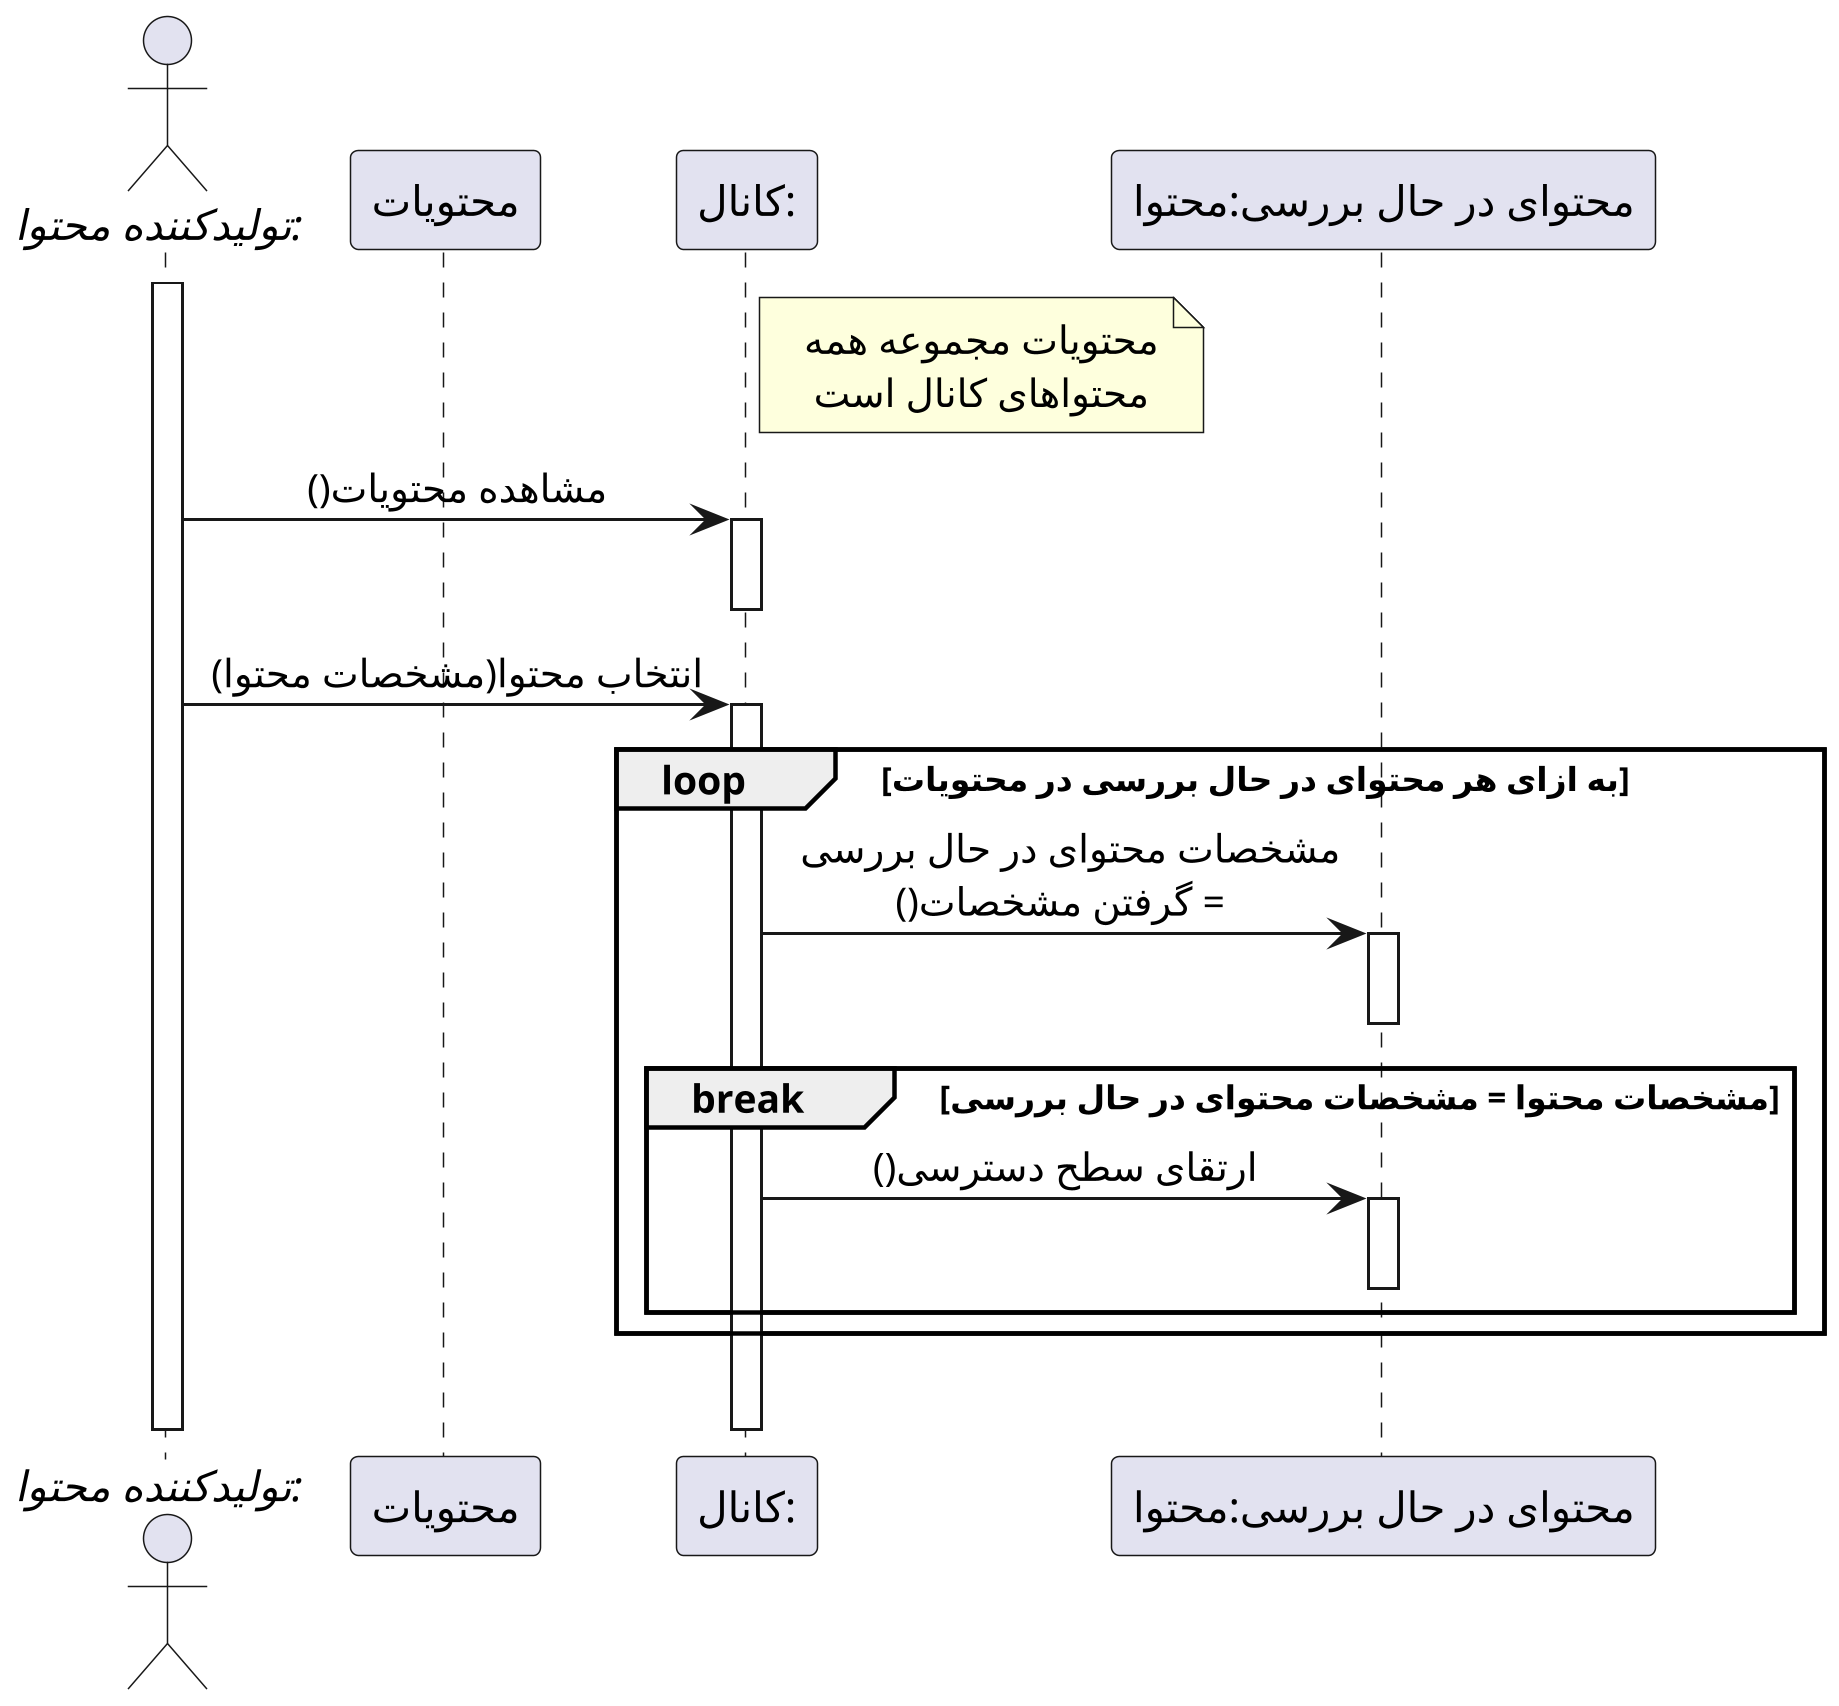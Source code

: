 @startuml promote_content


scale 3
skinparam DefaultFontName Vazir
skinparam DefaultTextAlignment center


actor "//:تولیدکننده محتوا//" as producer
participant "محتویات" as contents
participant ":کانال" as chanel
participant "محتوای در حال بررسی:محتوا" as current_content

note right chanel
محتویات مجموعه همه
محتواهای کانال است
end note

activate producer
producer -> chanel : مشاهده محتویات()
activate chanel
deactivate chanel

producer -> chanel : انتخاب محتوا(مشخصات محتوا)
activate chanel

loop به ازای هر محتوای در حال بررسی در محتویات
    chanel -> current_content : مشخصات محتوای در حال بررسی \n = گرفتن مشخصات()
    activate current_content
    deactivate current_content
    
    break مشخصات محتوا = مشخصات محتوای در حال بررسی
        chanel -> current_content : ارتقای سطح دسترسی()
        activate current_content
        deactivate current_content
    end
end

|||
deactivate chanel
deactivate producer


@enduml